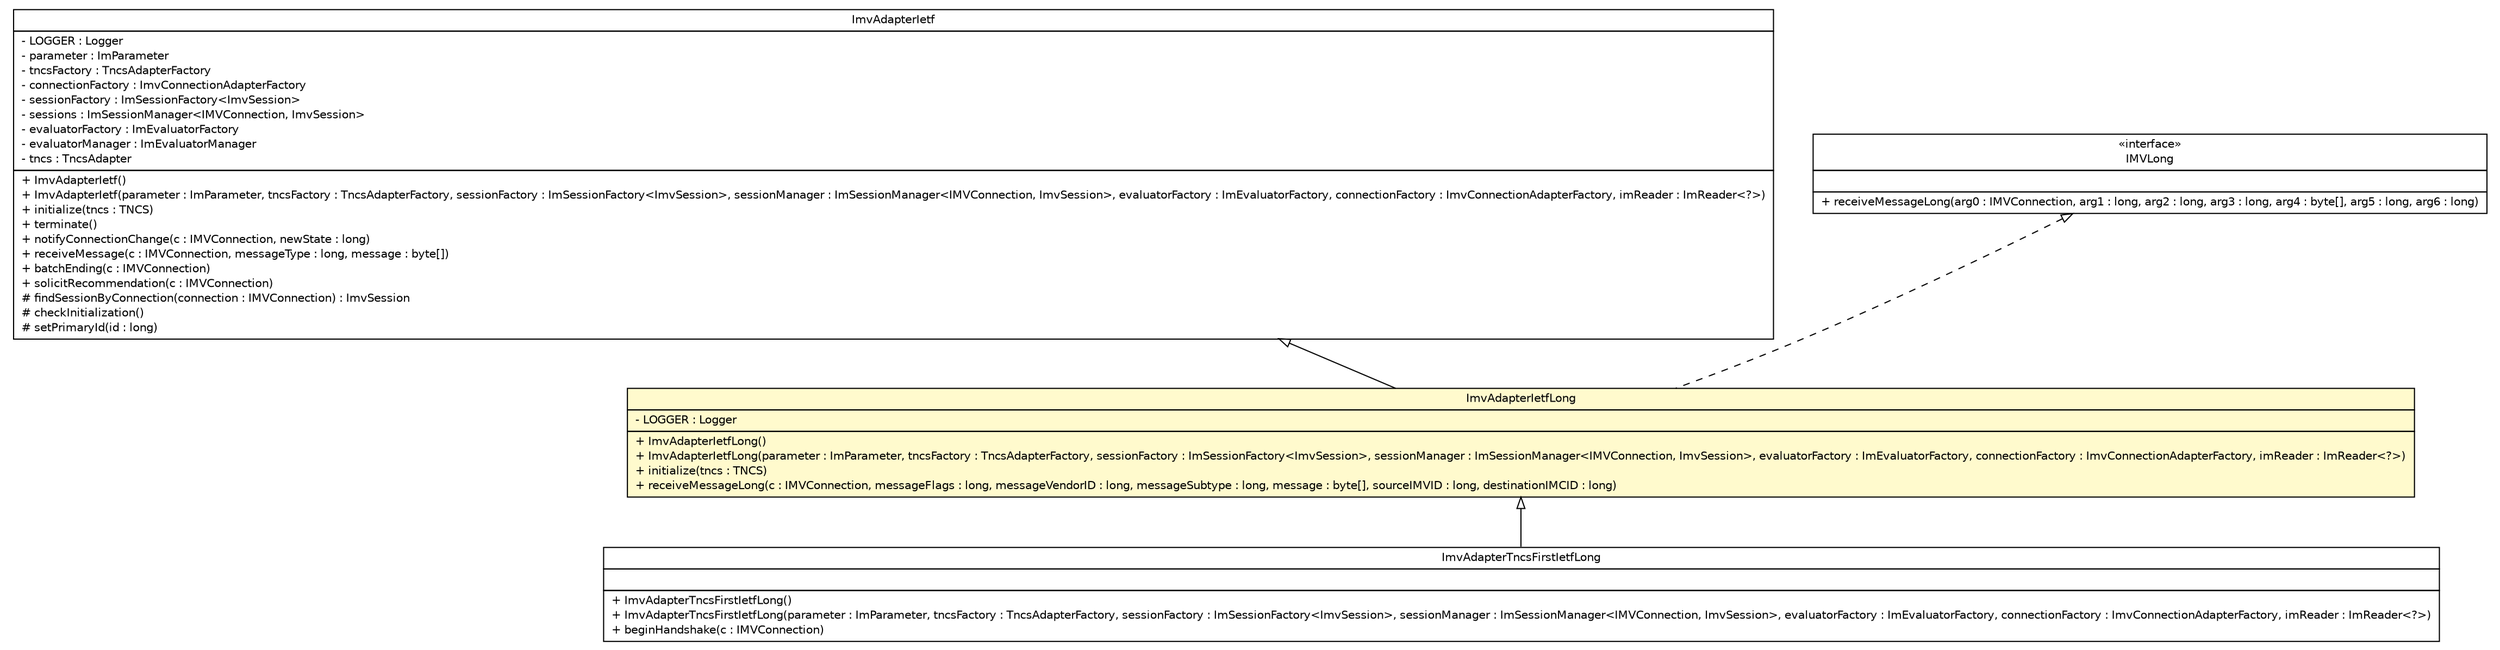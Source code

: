 #!/usr/local/bin/dot
#
# Class diagram 
# Generated by UMLGraph version R5_6 (http://www.umlgraph.org/)
#

digraph G {
	edge [fontname="Helvetica",fontsize=10,labelfontname="Helvetica",labelfontsize=10];
	node [fontname="Helvetica",fontsize=10,shape=plaintext];
	nodesep=0.25;
	ranksep=0.5;
	// de.hsbremen.tc.tnc.im.adapter.imv.ImvAdapterIetfLong
	c5119 [label=<<table title="de.hsbremen.tc.tnc.im.adapter.imv.ImvAdapterIetfLong" border="0" cellborder="1" cellspacing="0" cellpadding="2" port="p" bgcolor="lemonChiffon" href="./ImvAdapterIetfLong.html">
		<tr><td><table border="0" cellspacing="0" cellpadding="1">
<tr><td align="center" balign="center"> ImvAdapterIetfLong </td></tr>
		</table></td></tr>
		<tr><td><table border="0" cellspacing="0" cellpadding="1">
<tr><td align="left" balign="left"> - LOGGER : Logger </td></tr>
		</table></td></tr>
		<tr><td><table border="0" cellspacing="0" cellpadding="1">
<tr><td align="left" balign="left"> + ImvAdapterIetfLong() </td></tr>
<tr><td align="left" balign="left"> + ImvAdapterIetfLong(parameter : ImParameter, tncsFactory : TncsAdapterFactory, sessionFactory : ImSessionFactory&lt;ImvSession&gt;, sessionManager : ImSessionManager&lt;IMVConnection, ImvSession&gt;, evaluatorFactory : ImEvaluatorFactory, connectionFactory : ImvConnectionAdapterFactory, imReader : ImReader&lt;?&gt;) </td></tr>
<tr><td align="left" balign="left"> + initialize(tncs : TNCS) </td></tr>
<tr><td align="left" balign="left"> + receiveMessageLong(c : IMVConnection, messageFlags : long, messageVendorID : long, messageSubtype : long, message : byte[], sourceIMVID : long, destinationIMCID : long) </td></tr>
		</table></td></tr>
		</table>>, URL="./ImvAdapterIetfLong.html", fontname="Helvetica", fontcolor="black", fontsize=10.0];
	// de.hsbremen.tc.tnc.im.adapter.imv.ImvAdapterTncsFirstIetfLong
	c5120 [label=<<table title="de.hsbremen.tc.tnc.im.adapter.imv.ImvAdapterTncsFirstIetfLong" border="0" cellborder="1" cellspacing="0" cellpadding="2" port="p" href="./ImvAdapterTncsFirstIetfLong.html">
		<tr><td><table border="0" cellspacing="0" cellpadding="1">
<tr><td align="center" balign="center"> ImvAdapterTncsFirstIetfLong </td></tr>
		</table></td></tr>
		<tr><td><table border="0" cellspacing="0" cellpadding="1">
<tr><td align="left" balign="left">  </td></tr>
		</table></td></tr>
		<tr><td><table border="0" cellspacing="0" cellpadding="1">
<tr><td align="left" balign="left"> + ImvAdapterTncsFirstIetfLong() </td></tr>
<tr><td align="left" balign="left"> + ImvAdapterTncsFirstIetfLong(parameter : ImParameter, tncsFactory : TncsAdapterFactory, sessionFactory : ImSessionFactory&lt;ImvSession&gt;, sessionManager : ImSessionManager&lt;IMVConnection, ImvSession&gt;, evaluatorFactory : ImEvaluatorFactory, connectionFactory : ImvConnectionAdapterFactory, imReader : ImReader&lt;?&gt;) </td></tr>
<tr><td align="left" balign="left"> + beginHandshake(c : IMVConnection) </td></tr>
		</table></td></tr>
		</table>>, URL="./ImvAdapterTncsFirstIetfLong.html", fontname="Helvetica", fontcolor="black", fontsize=10.0];
	// de.hsbremen.tc.tnc.im.adapter.imv.ImvAdapterIetf
	c5122 [label=<<table title="de.hsbremen.tc.tnc.im.adapter.imv.ImvAdapterIetf" border="0" cellborder="1" cellspacing="0" cellpadding="2" port="p" href="./ImvAdapterIetf.html">
		<tr><td><table border="0" cellspacing="0" cellpadding="1">
<tr><td align="center" balign="center"> ImvAdapterIetf </td></tr>
		</table></td></tr>
		<tr><td><table border="0" cellspacing="0" cellpadding="1">
<tr><td align="left" balign="left"> - LOGGER : Logger </td></tr>
<tr><td align="left" balign="left"> - parameter : ImParameter </td></tr>
<tr><td align="left" balign="left"> - tncsFactory : TncsAdapterFactory </td></tr>
<tr><td align="left" balign="left"> - connectionFactory : ImvConnectionAdapterFactory </td></tr>
<tr><td align="left" balign="left"> - sessionFactory : ImSessionFactory&lt;ImvSession&gt; </td></tr>
<tr><td align="left" balign="left"> - sessions : ImSessionManager&lt;IMVConnection, ImvSession&gt; </td></tr>
<tr><td align="left" balign="left"> - evaluatorFactory : ImEvaluatorFactory </td></tr>
<tr><td align="left" balign="left"> - evaluatorManager : ImEvaluatorManager </td></tr>
<tr><td align="left" balign="left"> - tncs : TncsAdapter </td></tr>
		</table></td></tr>
		<tr><td><table border="0" cellspacing="0" cellpadding="1">
<tr><td align="left" balign="left"> + ImvAdapterIetf() </td></tr>
<tr><td align="left" balign="left"> + ImvAdapterIetf(parameter : ImParameter, tncsFactory : TncsAdapterFactory, sessionFactory : ImSessionFactory&lt;ImvSession&gt;, sessionManager : ImSessionManager&lt;IMVConnection, ImvSession&gt;, evaluatorFactory : ImEvaluatorFactory, connectionFactory : ImvConnectionAdapterFactory, imReader : ImReader&lt;?&gt;) </td></tr>
<tr><td align="left" balign="left"> + initialize(tncs : TNCS) </td></tr>
<tr><td align="left" balign="left"> + terminate() </td></tr>
<tr><td align="left" balign="left"> + notifyConnectionChange(c : IMVConnection, newState : long) </td></tr>
<tr><td align="left" balign="left"> + receiveMessage(c : IMVConnection, messageType : long, message : byte[]) </td></tr>
<tr><td align="left" balign="left"> + batchEnding(c : IMVConnection) </td></tr>
<tr><td align="left" balign="left"> + solicitRecommendation(c : IMVConnection) </td></tr>
<tr><td align="left" balign="left"> # findSessionByConnection(connection : IMVConnection) : ImvSession </td></tr>
<tr><td align="left" balign="left"> # checkInitialization() </td></tr>
<tr><td align="left" balign="left"> # setPrimaryId(id : long) </td></tr>
		</table></td></tr>
		</table>>, URL="./ImvAdapterIetf.html", fontname="Helvetica", fontcolor="black", fontsize=10.0];
	//de.hsbremen.tc.tnc.im.adapter.imv.ImvAdapterIetfLong extends de.hsbremen.tc.tnc.im.adapter.imv.ImvAdapterIetf
	c5122:p -> c5119:p [dir=back,arrowtail=empty];
	//de.hsbremen.tc.tnc.im.adapter.imv.ImvAdapterIetfLong implements org.trustedcomputinggroup.tnc.ifimv.IMVLong
	c5180:p -> c5119:p [dir=back,arrowtail=empty,style=dashed];
	//de.hsbremen.tc.tnc.im.adapter.imv.ImvAdapterTncsFirstIetfLong extends de.hsbremen.tc.tnc.im.adapter.imv.ImvAdapterIetfLong
	c5119:p -> c5120:p [dir=back,arrowtail=empty];
	// org.trustedcomputinggroup.tnc.ifimv.IMVLong
	c5180 [label=<<table title="org.trustedcomputinggroup.tnc.ifimv.IMVLong" border="0" cellborder="1" cellspacing="0" cellpadding="2" port="p" href="http://java.sun.com/j2se/1.4.2/docs/api/org/trustedcomputinggroup/tnc/ifimv/IMVLong.html">
		<tr><td><table border="0" cellspacing="0" cellpadding="1">
<tr><td align="center" balign="center"> &#171;interface&#187; </td></tr>
<tr><td align="center" balign="center"> IMVLong </td></tr>
		</table></td></tr>
		<tr><td><table border="0" cellspacing="0" cellpadding="1">
<tr><td align="left" balign="left">  </td></tr>
		</table></td></tr>
		<tr><td><table border="0" cellspacing="0" cellpadding="1">
<tr><td align="left" balign="left"> + receiveMessageLong(arg0 : IMVConnection, arg1 : long, arg2 : long, arg3 : long, arg4 : byte[], arg5 : long, arg6 : long) </td></tr>
		</table></td></tr>
		</table>>, URL="http://java.sun.com/j2se/1.4.2/docs/api/org/trustedcomputinggroup/tnc/ifimv/IMVLong.html", fontname="Helvetica", fontcolor="black", fontsize=10.0];
}

